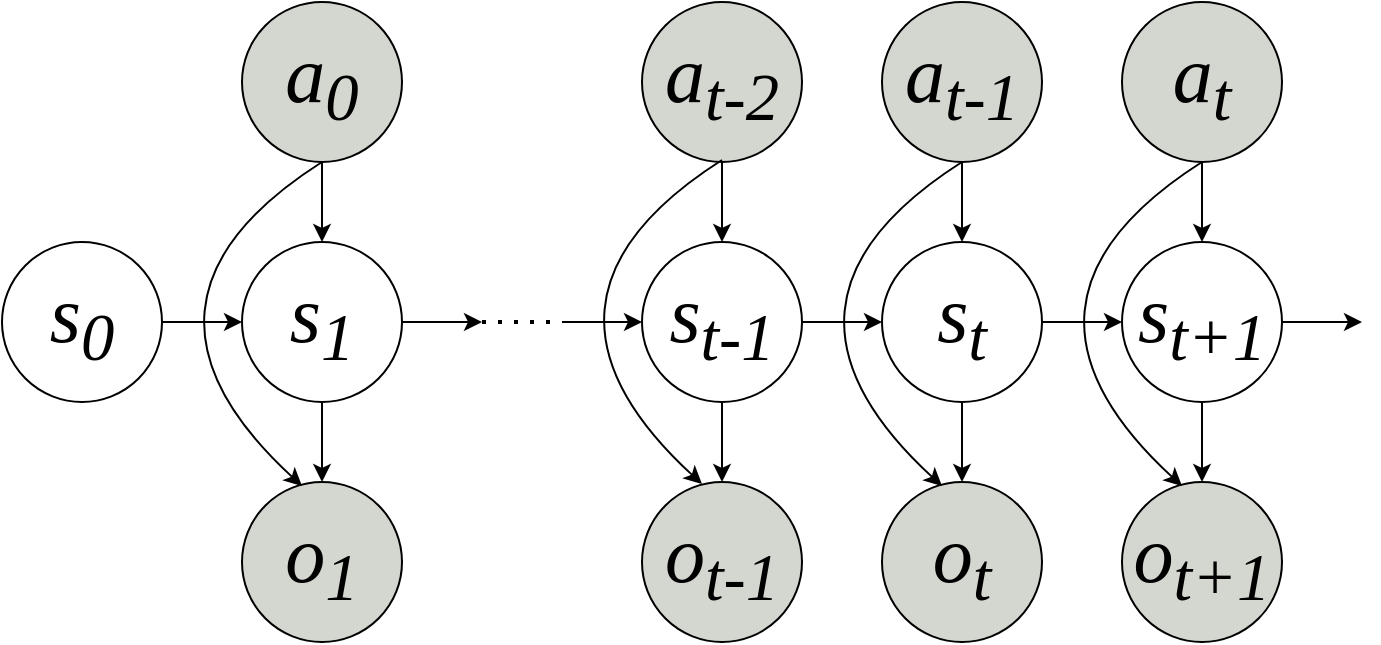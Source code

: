<mxfile version="21.3.2" type="device">
  <diagram name="Page-1" id="by-0f-pOhfk-z73kdZ6r">
    <mxGraphModel dx="1430" dy="783" grid="1" gridSize="10" guides="1" tooltips="1" connect="1" arrows="1" fold="1" page="1" pageScale="1" pageWidth="850" pageHeight="1100" math="0" shadow="0">
      <root>
        <mxCell id="0" />
        <mxCell id="1" parent="0" />
        <mxCell id="tZD4sZtNVwAx5rCffpl7-1" value="s&lt;sub&gt;0&lt;/sub&gt;" style="ellipse;whiteSpace=wrap;html=1;aspect=fixed;fillColor=#ffffff;fontSize=40;fontFamily=Times New Roman;fontStyle=2" parent="1" vertex="1">
          <mxGeometry x="80" y="200" width="80" height="80" as="geometry" />
        </mxCell>
        <mxCell id="tZD4sZtNVwAx5rCffpl7-3" value="" style="endArrow=classic;html=1;rounded=0;exitX=1;exitY=0.5;exitDx=0;exitDy=0;" parent="1" source="tZD4sZtNVwAx5rCffpl7-1" target="Qjv0GG7abQfAwN8Da5fc-1" edge="1">
          <mxGeometry width="50" height="50" relative="1" as="geometry">
            <mxPoint x="120" y="80" as="sourcePoint" />
            <mxPoint x="240" y="240" as="targetPoint" />
          </mxGeometry>
        </mxCell>
        <mxCell id="tZD4sZtNVwAx5rCffpl7-12" value="o&lt;sub&gt;1&lt;/sub&gt;" style="ellipse;whiteSpace=wrap;html=1;aspect=fixed;fillColor=#d3d7cf;fontSize=40;fontFamily=Times New Roman;fontStyle=2" parent="1" vertex="1">
          <mxGeometry x="200" y="320" width="80" height="80" as="geometry" />
        </mxCell>
        <mxCell id="Qjv0GG7abQfAwN8Da5fc-6" style="edgeStyle=orthogonalEdgeStyle;rounded=0;orthogonalLoop=1;jettySize=auto;html=1;exitX=1;exitY=0.5;exitDx=0;exitDy=0;" edge="1" parent="1" source="Qjv0GG7abQfAwN8Da5fc-1">
          <mxGeometry relative="1" as="geometry">
            <mxPoint x="320" y="240" as="targetPoint" />
          </mxGeometry>
        </mxCell>
        <mxCell id="Qjv0GG7abQfAwN8Da5fc-1" value="s&lt;sub&gt;1&lt;/sub&gt;" style="ellipse;whiteSpace=wrap;html=1;aspect=fixed;fillColor=#ffffff;fontSize=40;fontFamily=Times New Roman;fontStyle=2" vertex="1" parent="1">
          <mxGeometry x="200" y="200" width="80" height="80" as="geometry" />
        </mxCell>
        <mxCell id="Qjv0GG7abQfAwN8Da5fc-2" value="a&lt;sub&gt;0&lt;/sub&gt;" style="ellipse;whiteSpace=wrap;html=1;aspect=fixed;fillColor=#d3d7cf;fontSize=40;fontFamily=Times New Roman;fontStyle=2" vertex="1" parent="1">
          <mxGeometry x="200" y="80" width="80" height="80" as="geometry" />
        </mxCell>
        <mxCell id="Qjv0GG7abQfAwN8Da5fc-4" value="" style="endArrow=classic;html=1;rounded=0;exitX=0.5;exitY=1;exitDx=0;exitDy=0;entryX=0.5;entryY=0;entryDx=0;entryDy=0;" edge="1" parent="1" source="Qjv0GG7abQfAwN8Da5fc-1" target="tZD4sZtNVwAx5rCffpl7-12">
          <mxGeometry width="50" height="50" relative="1" as="geometry">
            <mxPoint x="400" y="430" as="sourcePoint" />
            <mxPoint x="450" y="380" as="targetPoint" />
          </mxGeometry>
        </mxCell>
        <mxCell id="Qjv0GG7abQfAwN8Da5fc-5" value="" style="endArrow=classic;html=1;rounded=0;exitX=0.5;exitY=1;exitDx=0;exitDy=0;entryX=0.5;entryY=0;entryDx=0;entryDy=0;" edge="1" parent="1" source="Qjv0GG7abQfAwN8Da5fc-2" target="Qjv0GG7abQfAwN8Da5fc-1">
          <mxGeometry width="50" height="50" relative="1" as="geometry">
            <mxPoint x="400" y="430" as="sourcePoint" />
            <mxPoint x="450" y="380" as="targetPoint" />
          </mxGeometry>
        </mxCell>
        <mxCell id="Qjv0GG7abQfAwN8Da5fc-9" value="o&lt;sub&gt;t-1&lt;/sub&gt;" style="ellipse;whiteSpace=wrap;html=1;aspect=fixed;fillColor=#d3d7cf;fontSize=40;fontFamily=Times New Roman;fontStyle=2" vertex="1" parent="1">
          <mxGeometry x="400" y="320" width="80" height="80" as="geometry" />
        </mxCell>
        <mxCell id="Qjv0GG7abQfAwN8Da5fc-21" value="" style="edgeStyle=orthogonalEdgeStyle;rounded=0;orthogonalLoop=1;jettySize=auto;html=1;" edge="1" parent="1" source="Qjv0GG7abQfAwN8Da5fc-10" target="Qjv0GG7abQfAwN8Da5fc-9">
          <mxGeometry relative="1" as="geometry" />
        </mxCell>
        <mxCell id="Qjv0GG7abQfAwN8Da5fc-24" value="" style="edgeStyle=orthogonalEdgeStyle;rounded=0;orthogonalLoop=1;jettySize=auto;html=1;" edge="1" parent="1" source="Qjv0GG7abQfAwN8Da5fc-10" target="Qjv0GG7abQfAwN8Da5fc-13">
          <mxGeometry relative="1" as="geometry" />
        </mxCell>
        <mxCell id="Qjv0GG7abQfAwN8Da5fc-10" value="s&lt;sub&gt;t-1&lt;/sub&gt;" style="ellipse;whiteSpace=wrap;html=1;aspect=fixed;fillColor=#ffffff;fontSize=40;fontFamily=Times New Roman;fontStyle=2" vertex="1" parent="1">
          <mxGeometry x="400" y="200" width="80" height="80" as="geometry" />
        </mxCell>
        <mxCell id="Qjv0GG7abQfAwN8Da5fc-19" style="edgeStyle=orthogonalEdgeStyle;rounded=0;orthogonalLoop=1;jettySize=auto;html=1;entryX=0.5;entryY=0;entryDx=0;entryDy=0;" edge="1" parent="1" source="Qjv0GG7abQfAwN8Da5fc-11" target="Qjv0GG7abQfAwN8Da5fc-10">
          <mxGeometry relative="1" as="geometry" />
        </mxCell>
        <mxCell id="Qjv0GG7abQfAwN8Da5fc-11" value="a&lt;sub&gt;t-2&lt;/sub&gt;" style="ellipse;whiteSpace=wrap;html=1;aspect=fixed;fillColor=#d3d7cf;fontSize=40;fontFamily=Times New Roman;fontStyle=2" vertex="1" parent="1">
          <mxGeometry x="400" y="80" width="80" height="80" as="geometry" />
        </mxCell>
        <mxCell id="Qjv0GG7abQfAwN8Da5fc-12" value="o&lt;sub&gt;t&lt;/sub&gt;" style="ellipse;whiteSpace=wrap;html=1;aspect=fixed;fillColor=#d3d7cf;fontSize=40;fontFamily=Times New Roman;fontStyle=2" vertex="1" parent="1">
          <mxGeometry x="520" y="320" width="80" height="80" as="geometry" />
        </mxCell>
        <mxCell id="Qjv0GG7abQfAwN8Da5fc-23" value="" style="edgeStyle=orthogonalEdgeStyle;rounded=0;orthogonalLoop=1;jettySize=auto;html=1;" edge="1" parent="1" source="Qjv0GG7abQfAwN8Da5fc-13" target="Qjv0GG7abQfAwN8Da5fc-12">
          <mxGeometry relative="1" as="geometry" />
        </mxCell>
        <mxCell id="Qjv0GG7abQfAwN8Da5fc-27" value="" style="edgeStyle=orthogonalEdgeStyle;rounded=0;orthogonalLoop=1;jettySize=auto;html=1;" edge="1" parent="1" source="Qjv0GG7abQfAwN8Da5fc-13" target="Qjv0GG7abQfAwN8Da5fc-16">
          <mxGeometry relative="1" as="geometry" />
        </mxCell>
        <mxCell id="Qjv0GG7abQfAwN8Da5fc-13" value="s&lt;sub&gt;t&lt;/sub&gt;" style="ellipse;whiteSpace=wrap;html=1;aspect=fixed;fillColor=#ffffff;fontSize=40;fontFamily=Times New Roman;fontStyle=2" vertex="1" parent="1">
          <mxGeometry x="520" y="200" width="80" height="80" as="geometry" />
        </mxCell>
        <mxCell id="Qjv0GG7abQfAwN8Da5fc-22" value="" style="edgeStyle=orthogonalEdgeStyle;rounded=0;orthogonalLoop=1;jettySize=auto;html=1;" edge="1" parent="1" source="Qjv0GG7abQfAwN8Da5fc-14" target="Qjv0GG7abQfAwN8Da5fc-13">
          <mxGeometry relative="1" as="geometry" />
        </mxCell>
        <mxCell id="Qjv0GG7abQfAwN8Da5fc-14" value="a&lt;sub&gt;t-1&lt;/sub&gt;" style="ellipse;whiteSpace=wrap;html=1;aspect=fixed;fillColor=#d3d7cf;fontSize=40;fontFamily=Times New Roman;fontStyle=2" vertex="1" parent="1">
          <mxGeometry x="520" y="80" width="80" height="80" as="geometry" />
        </mxCell>
        <mxCell id="Qjv0GG7abQfAwN8Da5fc-15" value="o&lt;sub&gt;t+1&lt;/sub&gt;" style="ellipse;whiteSpace=wrap;html=1;aspect=fixed;fillColor=#d3d7cf;fontSize=40;fontFamily=Times New Roman;fontStyle=2" vertex="1" parent="1">
          <mxGeometry x="640" y="320" width="80" height="80" as="geometry" />
        </mxCell>
        <mxCell id="Qjv0GG7abQfAwN8Da5fc-28" style="edgeStyle=orthogonalEdgeStyle;rounded=0;orthogonalLoop=1;jettySize=auto;html=1;" edge="1" parent="1" source="Qjv0GG7abQfAwN8Da5fc-16">
          <mxGeometry relative="1" as="geometry">
            <mxPoint x="760" y="240" as="targetPoint" />
          </mxGeometry>
        </mxCell>
        <mxCell id="Qjv0GG7abQfAwN8Da5fc-30" value="" style="edgeStyle=orthogonalEdgeStyle;rounded=0;orthogonalLoop=1;jettySize=auto;html=1;" edge="1" parent="1" source="Qjv0GG7abQfAwN8Da5fc-16" target="Qjv0GG7abQfAwN8Da5fc-15">
          <mxGeometry relative="1" as="geometry" />
        </mxCell>
        <mxCell id="Qjv0GG7abQfAwN8Da5fc-16" value="s&lt;sub&gt;t+1&lt;/sub&gt;" style="ellipse;whiteSpace=wrap;html=1;aspect=fixed;fillColor=#ffffff;fontSize=40;fontFamily=Times New Roman;fontStyle=2" vertex="1" parent="1">
          <mxGeometry x="640" y="200" width="80" height="80" as="geometry" />
        </mxCell>
        <mxCell id="Qjv0GG7abQfAwN8Da5fc-29" value="" style="edgeStyle=orthogonalEdgeStyle;rounded=0;orthogonalLoop=1;jettySize=auto;html=1;" edge="1" parent="1" source="Qjv0GG7abQfAwN8Da5fc-17" target="Qjv0GG7abQfAwN8Da5fc-16">
          <mxGeometry relative="1" as="geometry" />
        </mxCell>
        <mxCell id="Qjv0GG7abQfAwN8Da5fc-17" value="a&lt;sub&gt;t&lt;/sub&gt;" style="ellipse;whiteSpace=wrap;html=1;aspect=fixed;fillColor=#d3d7cf;fontSize=40;fontFamily=Times New Roman;fontStyle=2" vertex="1" parent="1">
          <mxGeometry x="640" y="80" width="80" height="80" as="geometry" />
        </mxCell>
        <mxCell id="Qjv0GG7abQfAwN8Da5fc-25" value="" style="endArrow=classic;html=1;rounded=0;entryX=0;entryY=0.5;entryDx=0;entryDy=0;" edge="1" parent="1" target="Qjv0GG7abQfAwN8Da5fc-10">
          <mxGeometry width="50" height="50" relative="1" as="geometry">
            <mxPoint x="360" y="240" as="sourcePoint" />
            <mxPoint x="410" y="190" as="targetPoint" />
          </mxGeometry>
        </mxCell>
        <mxCell id="Qjv0GG7abQfAwN8Da5fc-26" value="" style="endArrow=none;dashed=1;html=1;dashPattern=1 3;strokeWidth=2;rounded=0;" edge="1" parent="1">
          <mxGeometry width="50" height="50" relative="1" as="geometry">
            <mxPoint x="320" y="240" as="sourcePoint" />
            <mxPoint x="360" y="240" as="targetPoint" />
          </mxGeometry>
        </mxCell>
        <mxCell id="Qjv0GG7abQfAwN8Da5fc-37" value="" style="curved=1;endArrow=classic;html=1;rounded=0;entryX=0.375;entryY=0.025;entryDx=0;entryDy=0;entryPerimeter=0;" edge="1" parent="1" target="tZD4sZtNVwAx5rCffpl7-12">
          <mxGeometry width="50" height="50" relative="1" as="geometry">
            <mxPoint x="240" y="160" as="sourcePoint" />
            <mxPoint x="240" y="320" as="targetPoint" />
            <Array as="points">
              <mxPoint x="130" y="230" />
            </Array>
          </mxGeometry>
        </mxCell>
        <mxCell id="Qjv0GG7abQfAwN8Da5fc-39" value="" style="curved=1;endArrow=classic;html=1;rounded=0;entryX=0.375;entryY=0.025;entryDx=0;entryDy=0;entryPerimeter=0;" edge="1" parent="1">
          <mxGeometry width="50" height="50" relative="1" as="geometry">
            <mxPoint x="440" y="159" as="sourcePoint" />
            <mxPoint x="430" y="321" as="targetPoint" />
            <Array as="points">
              <mxPoint x="330" y="229" />
            </Array>
          </mxGeometry>
        </mxCell>
        <mxCell id="Qjv0GG7abQfAwN8Da5fc-40" value="" style="curved=1;endArrow=classic;html=1;rounded=0;entryX=0.375;entryY=0.025;entryDx=0;entryDy=0;entryPerimeter=0;" edge="1" parent="1">
          <mxGeometry width="50" height="50" relative="1" as="geometry">
            <mxPoint x="560" y="160" as="sourcePoint" />
            <mxPoint x="550" y="322" as="targetPoint" />
            <Array as="points">
              <mxPoint x="450" y="230" />
            </Array>
          </mxGeometry>
        </mxCell>
        <mxCell id="Qjv0GG7abQfAwN8Da5fc-41" value="" style="curved=1;endArrow=classic;html=1;rounded=0;entryX=0.375;entryY=0.025;entryDx=0;entryDy=0;entryPerimeter=0;" edge="1" parent="1">
          <mxGeometry width="50" height="50" relative="1" as="geometry">
            <mxPoint x="680" y="160" as="sourcePoint" />
            <mxPoint x="670" y="322" as="targetPoint" />
            <Array as="points">
              <mxPoint x="570" y="230" />
            </Array>
          </mxGeometry>
        </mxCell>
      </root>
    </mxGraphModel>
  </diagram>
</mxfile>
